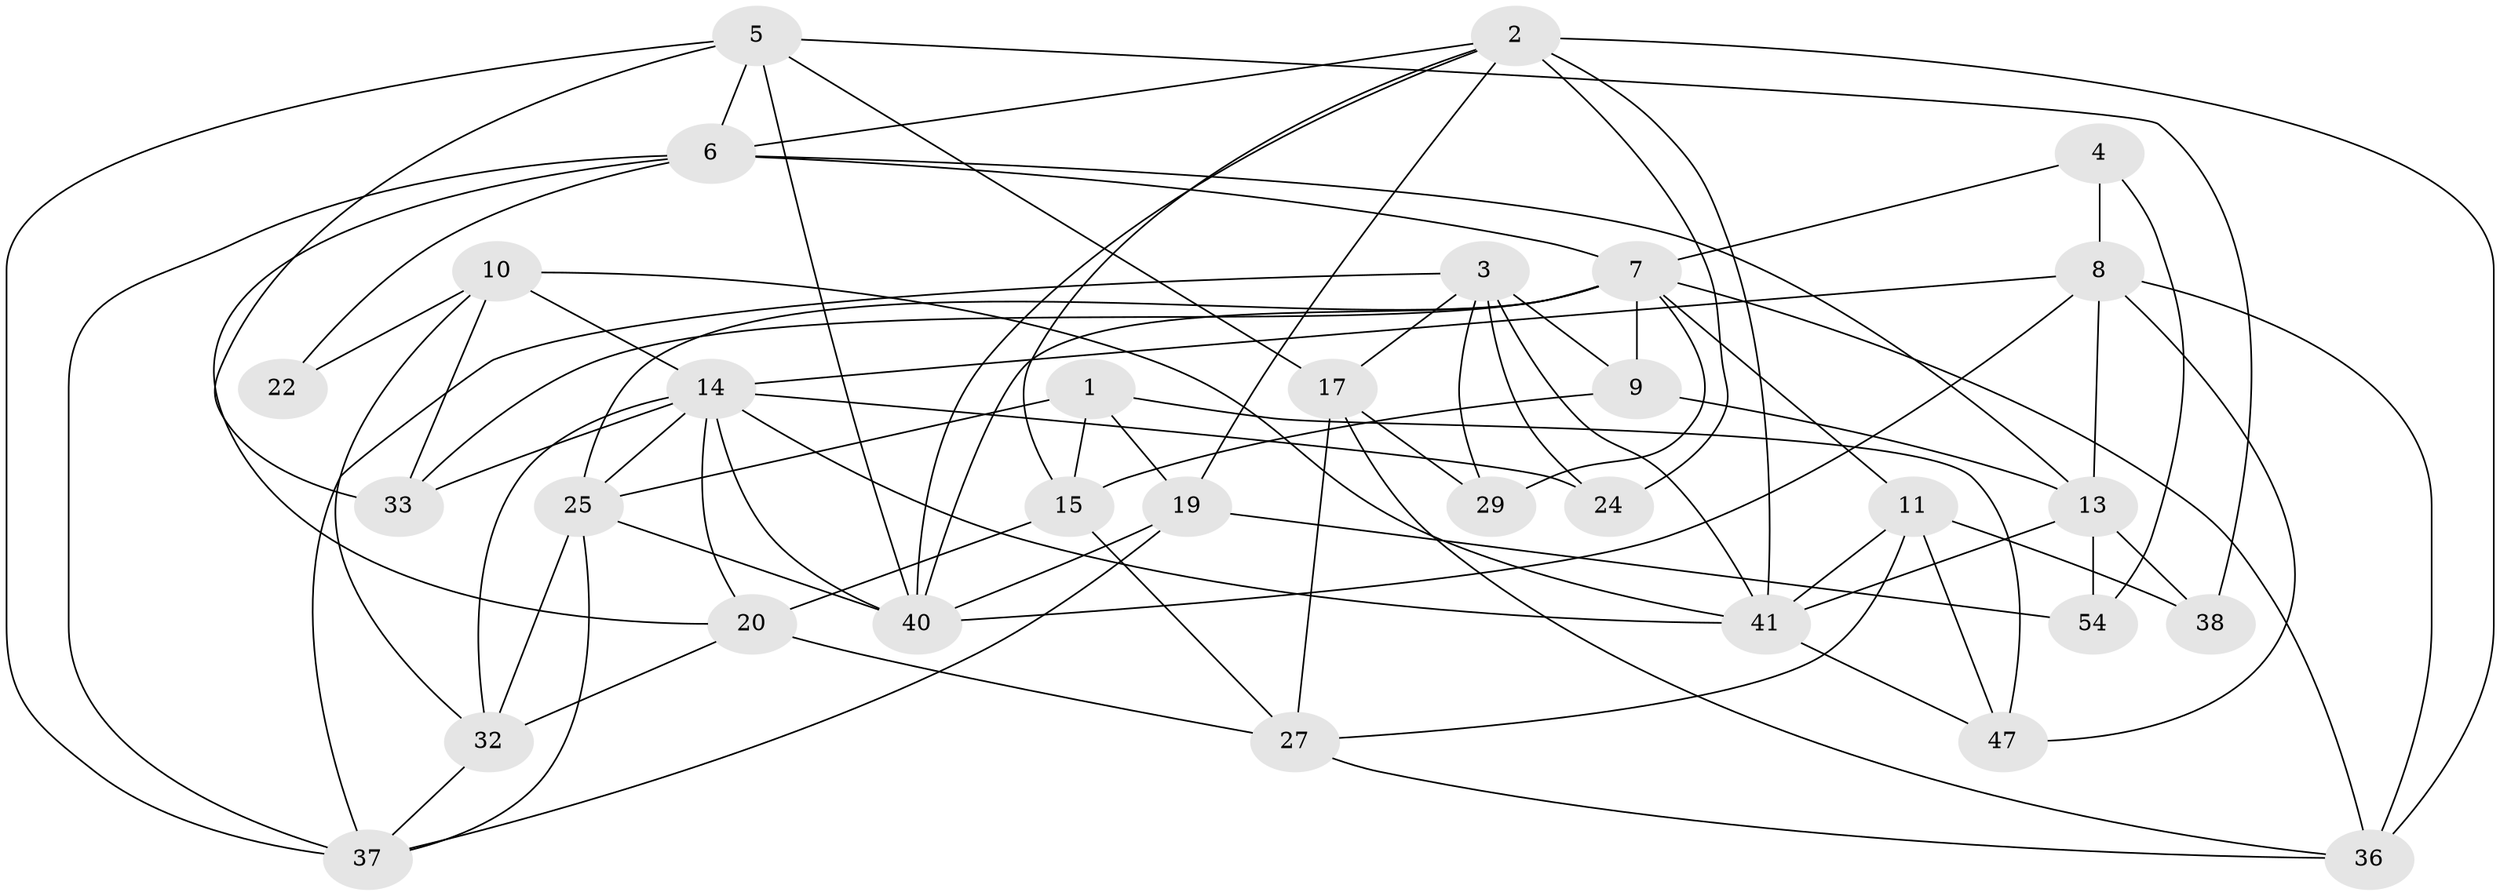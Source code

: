 // Generated by graph-tools (version 1.1) at 2025/52/02/27/25 19:52:01]
// undirected, 31 vertices, 80 edges
graph export_dot {
graph [start="1"]
  node [color=gray90,style=filled];
  1;
  2 [super="+31"];
  3 [super="+16"];
  4;
  5 [super="+26"];
  6 [super="+30"];
  7 [super="+12"];
  8 [super="+21"];
  9 [super="+39"];
  10 [super="+28"];
  11 [super="+18"];
  13 [super="+23"];
  14 [super="+50"];
  15 [super="+56"];
  17 [super="+45"];
  19 [super="+42"];
  20 [super="+43"];
  22;
  24;
  25 [super="+34"];
  27 [super="+44"];
  29 [super="+53"];
  32 [super="+35"];
  33 [super="+55"];
  36 [super="+46"];
  37 [super="+52"];
  38;
  40 [super="+48"];
  41 [super="+49"];
  47 [super="+51"];
  54;
  1 -- 47 [weight=2];
  1 -- 19;
  1 -- 25;
  1 -- 15;
  2 -- 19;
  2 -- 15;
  2 -- 24;
  2 -- 36 [weight=2];
  2 -- 41;
  2 -- 6;
  2 -- 40;
  3 -- 17;
  3 -- 37;
  3 -- 24;
  3 -- 9 [weight=2];
  3 -- 29;
  3 -- 41;
  4 -- 8;
  4 -- 54;
  4 -- 7;
  5 -- 40;
  5 -- 17;
  5 -- 6;
  5 -- 37;
  5 -- 38;
  5 -- 33;
  6 -- 13;
  6 -- 22;
  6 -- 20;
  6 -- 37;
  6 -- 7;
  7 -- 25;
  7 -- 9;
  7 -- 11;
  7 -- 40;
  7 -- 36;
  7 -- 29;
  7 -- 33;
  8 -- 40;
  8 -- 14;
  8 -- 47;
  8 -- 13 [weight=2];
  8 -- 36;
  9 -- 13;
  9 -- 15;
  10 -- 41;
  10 -- 33;
  10 -- 22;
  10 -- 14;
  10 -- 32;
  11 -- 41 [weight=2];
  11 -- 38;
  11 -- 47;
  11 -- 27;
  13 -- 38;
  13 -- 54;
  13 -- 41;
  14 -- 41;
  14 -- 32 [weight=2];
  14 -- 24;
  14 -- 20;
  14 -- 25;
  14 -- 40;
  14 -- 33;
  15 -- 20;
  15 -- 27;
  17 -- 36;
  17 -- 29;
  17 -- 27;
  19 -- 54;
  19 -- 37;
  19 -- 40;
  20 -- 32;
  20 -- 27 [weight=2];
  25 -- 32;
  25 -- 37;
  25 -- 40;
  27 -- 36;
  32 -- 37;
  41 -- 47;
}
